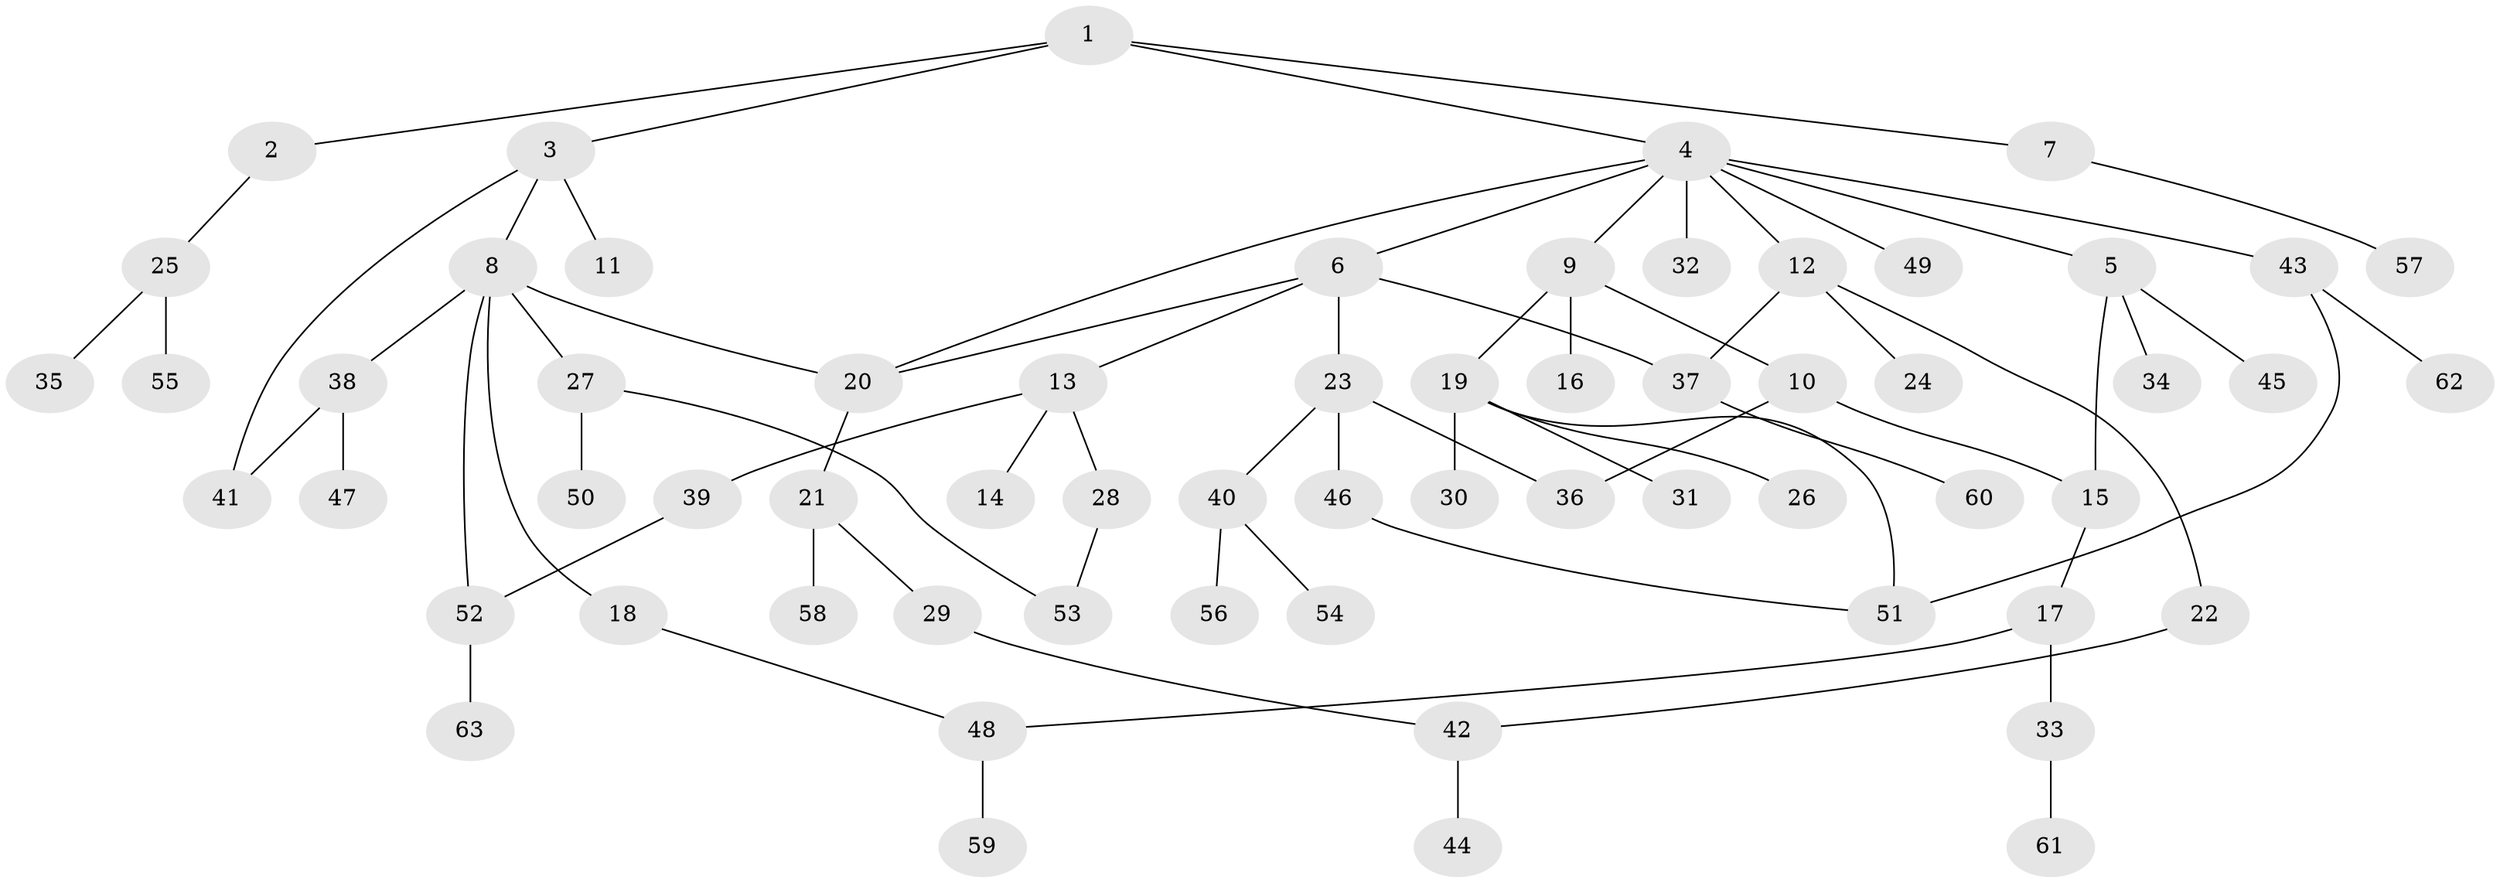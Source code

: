 // coarse degree distribution, {4: 0.125, 3: 0.225, 8: 0.025, 5: 0.05, 7: 0.025, 1: 0.35, 2: 0.2}
// Generated by graph-tools (version 1.1) at 2025/23/03/03/25 07:23:31]
// undirected, 63 vertices, 74 edges
graph export_dot {
graph [start="1"]
  node [color=gray90,style=filled];
  1;
  2;
  3;
  4;
  5;
  6;
  7;
  8;
  9;
  10;
  11;
  12;
  13;
  14;
  15;
  16;
  17;
  18;
  19;
  20;
  21;
  22;
  23;
  24;
  25;
  26;
  27;
  28;
  29;
  30;
  31;
  32;
  33;
  34;
  35;
  36;
  37;
  38;
  39;
  40;
  41;
  42;
  43;
  44;
  45;
  46;
  47;
  48;
  49;
  50;
  51;
  52;
  53;
  54;
  55;
  56;
  57;
  58;
  59;
  60;
  61;
  62;
  63;
  1 -- 2;
  1 -- 3;
  1 -- 4;
  1 -- 7;
  2 -- 25;
  3 -- 8;
  3 -- 11;
  3 -- 41;
  4 -- 5;
  4 -- 6;
  4 -- 9;
  4 -- 12;
  4 -- 32;
  4 -- 43;
  4 -- 49;
  4 -- 20;
  5 -- 34;
  5 -- 45;
  5 -- 15;
  6 -- 13;
  6 -- 20;
  6 -- 23;
  6 -- 37;
  7 -- 57;
  8 -- 18;
  8 -- 27;
  8 -- 38;
  8 -- 52;
  8 -- 20;
  9 -- 10;
  9 -- 16;
  9 -- 19;
  10 -- 15;
  10 -- 36;
  12 -- 22;
  12 -- 24;
  12 -- 37;
  13 -- 14;
  13 -- 28;
  13 -- 39;
  15 -- 17;
  17 -- 33;
  17 -- 48;
  18 -- 48;
  19 -- 26;
  19 -- 30;
  19 -- 31;
  19 -- 51;
  20 -- 21;
  21 -- 29;
  21 -- 58;
  22 -- 42;
  23 -- 36;
  23 -- 40;
  23 -- 46;
  25 -- 35;
  25 -- 55;
  27 -- 50;
  27 -- 53;
  28 -- 53;
  29 -- 42;
  33 -- 61;
  37 -- 60;
  38 -- 41;
  38 -- 47;
  39 -- 52;
  40 -- 54;
  40 -- 56;
  42 -- 44;
  43 -- 51;
  43 -- 62;
  46 -- 51;
  48 -- 59;
  52 -- 63;
}
